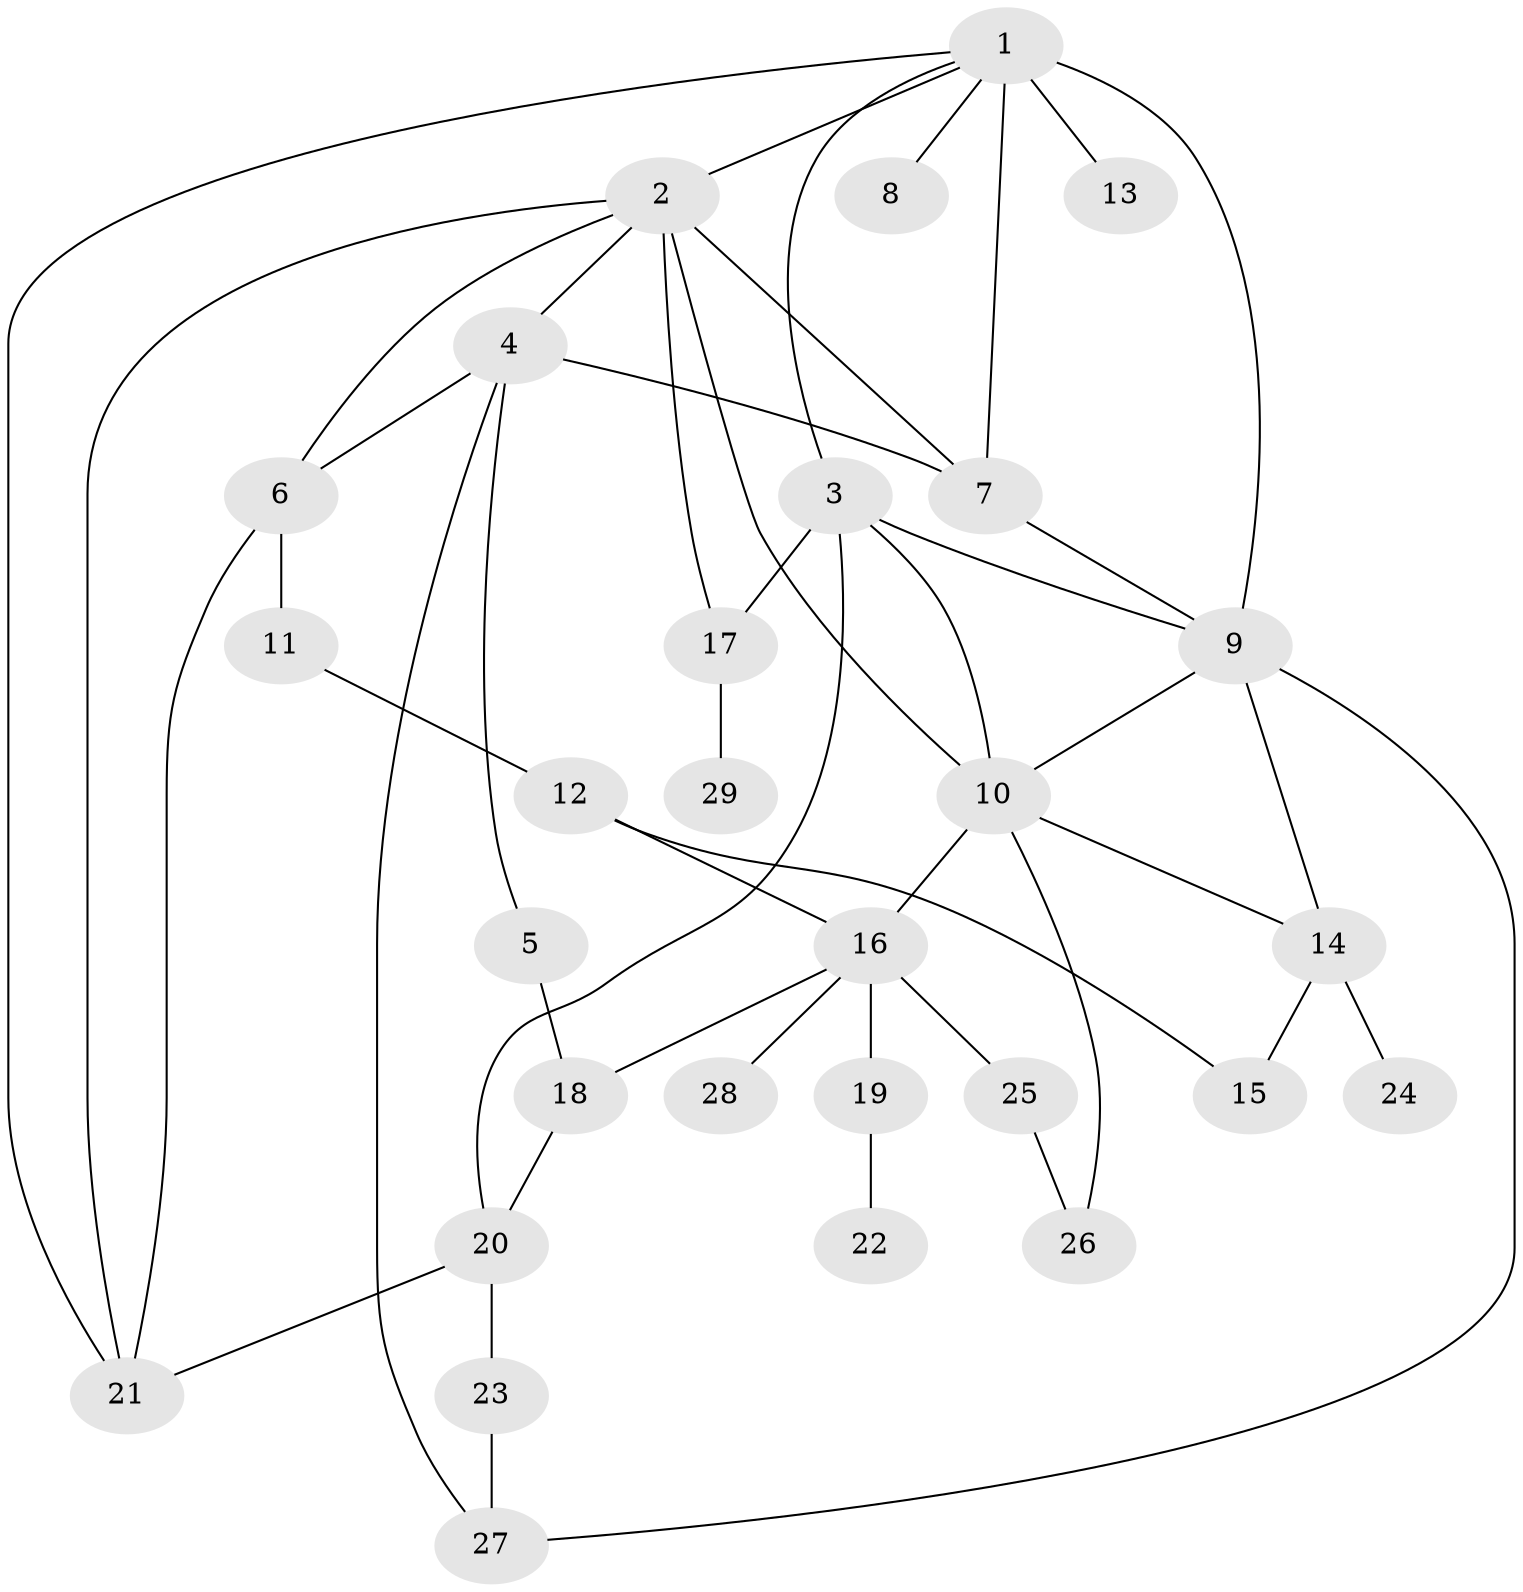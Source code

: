 // original degree distribution, {8: 0.034482758620689655, 4: 0.20689655172413793, 5: 0.05172413793103448, 2: 0.29310344827586204, 1: 0.1896551724137931, 3: 0.20689655172413793, 6: 0.017241379310344827}
// Generated by graph-tools (version 1.1) at 2025/34/03/09/25 02:34:02]
// undirected, 29 vertices, 47 edges
graph export_dot {
graph [start="1"]
  node [color=gray90,style=filled];
  1;
  2;
  3;
  4;
  5;
  6;
  7;
  8;
  9;
  10;
  11;
  12;
  13;
  14;
  15;
  16;
  17;
  18;
  19;
  20;
  21;
  22;
  23;
  24;
  25;
  26;
  27;
  28;
  29;
  1 -- 2 [weight=1.0];
  1 -- 3 [weight=1.0];
  1 -- 7 [weight=3.0];
  1 -- 8 [weight=1.0];
  1 -- 9 [weight=2.0];
  1 -- 13 [weight=1.0];
  1 -- 21 [weight=1.0];
  2 -- 4 [weight=2.0];
  2 -- 6 [weight=1.0];
  2 -- 7 [weight=5.0];
  2 -- 10 [weight=1.0];
  2 -- 17 [weight=1.0];
  2 -- 21 [weight=1.0];
  3 -- 9 [weight=1.0];
  3 -- 10 [weight=1.0];
  3 -- 17 [weight=1.0];
  3 -- 20 [weight=1.0];
  4 -- 5 [weight=1.0];
  4 -- 6 [weight=1.0];
  4 -- 7 [weight=1.0];
  4 -- 27 [weight=1.0];
  5 -- 18 [weight=1.0];
  6 -- 11 [weight=1.0];
  6 -- 21 [weight=1.0];
  7 -- 9 [weight=1.0];
  9 -- 10 [weight=1.0];
  9 -- 14 [weight=1.0];
  9 -- 27 [weight=1.0];
  10 -- 14 [weight=1.0];
  10 -- 16 [weight=2.0];
  10 -- 26 [weight=1.0];
  11 -- 12 [weight=1.0];
  12 -- 15 [weight=1.0];
  12 -- 16 [weight=1.0];
  14 -- 15 [weight=1.0];
  14 -- 24 [weight=1.0];
  16 -- 18 [weight=1.0];
  16 -- 19 [weight=1.0];
  16 -- 25 [weight=1.0];
  16 -- 28 [weight=1.0];
  17 -- 29 [weight=1.0];
  18 -- 20 [weight=1.0];
  19 -- 22 [weight=1.0];
  20 -- 21 [weight=1.0];
  20 -- 23 [weight=1.0];
  23 -- 27 [weight=1.0];
  25 -- 26 [weight=1.0];
}
